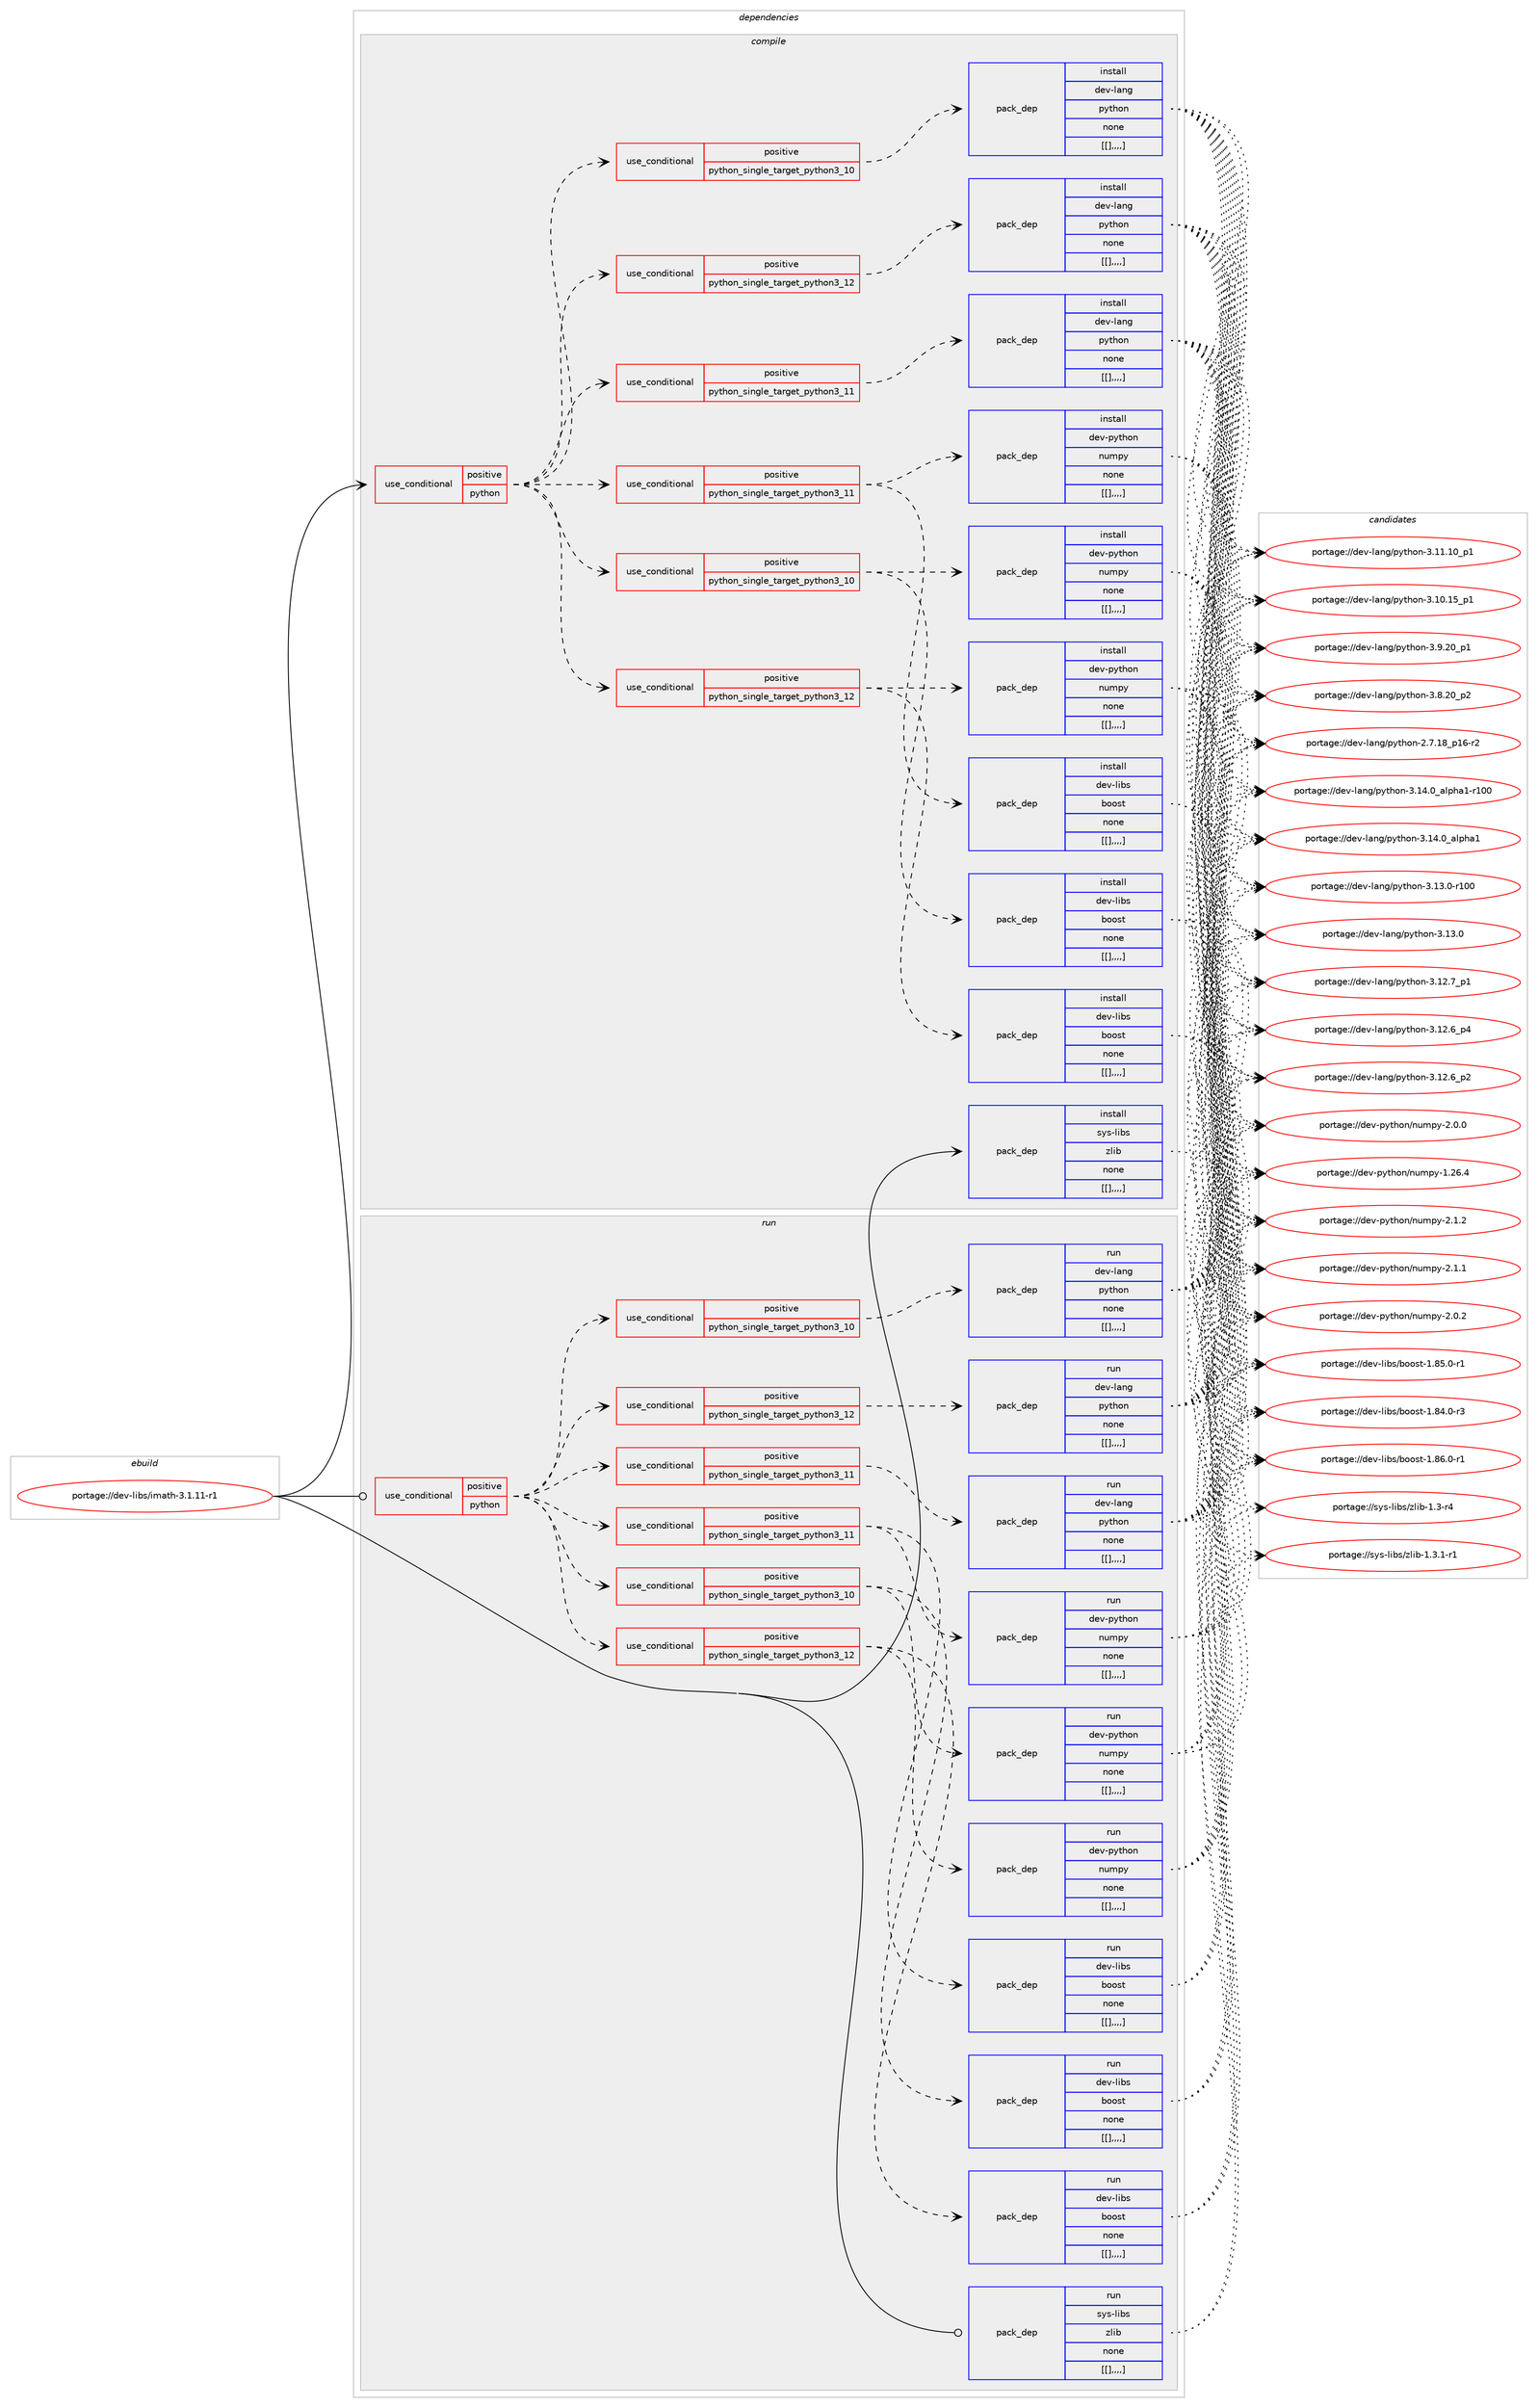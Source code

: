 digraph prolog {

# *************
# Graph options
# *************

newrank=true;
concentrate=true;
compound=true;
graph [rankdir=LR,fontname=Helvetica,fontsize=10,ranksep=1.5];#, ranksep=2.5, nodesep=0.2];
edge  [arrowhead=vee];
node  [fontname=Helvetica,fontsize=10];

# **********
# The ebuild
# **********

subgraph cluster_leftcol {
color=gray;
label=<<i>ebuild</i>>;
id [label="portage://dev-libs/imath-3.1.11-r1", color=red, width=4, href="../dev-libs/imath-3.1.11-r1.svg"];
}

# ****************
# The dependencies
# ****************

subgraph cluster_midcol {
color=gray;
label=<<i>dependencies</i>>;
subgraph cluster_compile {
fillcolor="#eeeeee";
style=filled;
label=<<i>compile</i>>;
subgraph cond27684 {
dependency111304 [label=<<TABLE BORDER="0" CELLBORDER="1" CELLSPACING="0" CELLPADDING="4"><TR><TD ROWSPAN="3" CELLPADDING="10">use_conditional</TD></TR><TR><TD>positive</TD></TR><TR><TD>python</TD></TR></TABLE>>, shape=none, color=red];
subgraph cond27691 {
dependency111305 [label=<<TABLE BORDER="0" CELLBORDER="1" CELLSPACING="0" CELLPADDING="4"><TR><TD ROWSPAN="3" CELLPADDING="10">use_conditional</TD></TR><TR><TD>positive</TD></TR><TR><TD>python_single_target_python3_10</TD></TR></TABLE>>, shape=none, color=red];
subgraph pack82396 {
dependency111330 [label=<<TABLE BORDER="0" CELLBORDER="1" CELLSPACING="0" CELLPADDING="4" WIDTH="220"><TR><TD ROWSPAN="6" CELLPADDING="30">pack_dep</TD></TR><TR><TD WIDTH="110">install</TD></TR><TR><TD>dev-lang</TD></TR><TR><TD>python</TD></TR><TR><TD>none</TD></TR><TR><TD>[[],,,,]</TD></TR></TABLE>>, shape=none, color=blue];
}
dependency111305:e -> dependency111330:w [weight=20,style="dashed",arrowhead="vee"];
}
dependency111304:e -> dependency111305:w [weight=20,style="dashed",arrowhead="vee"];
subgraph cond27721 {
dependency111408 [label=<<TABLE BORDER="0" CELLBORDER="1" CELLSPACING="0" CELLPADDING="4"><TR><TD ROWSPAN="3" CELLPADDING="10">use_conditional</TD></TR><TR><TD>positive</TD></TR><TR><TD>python_single_target_python3_11</TD></TR></TABLE>>, shape=none, color=red];
subgraph pack82457 {
dependency111411 [label=<<TABLE BORDER="0" CELLBORDER="1" CELLSPACING="0" CELLPADDING="4" WIDTH="220"><TR><TD ROWSPAN="6" CELLPADDING="30">pack_dep</TD></TR><TR><TD WIDTH="110">install</TD></TR><TR><TD>dev-lang</TD></TR><TR><TD>python</TD></TR><TR><TD>none</TD></TR><TR><TD>[[],,,,]</TD></TR></TABLE>>, shape=none, color=blue];
}
dependency111408:e -> dependency111411:w [weight=20,style="dashed",arrowhead="vee"];
}
dependency111304:e -> dependency111408:w [weight=20,style="dashed",arrowhead="vee"];
subgraph cond27733 {
dependency111455 [label=<<TABLE BORDER="0" CELLBORDER="1" CELLSPACING="0" CELLPADDING="4"><TR><TD ROWSPAN="3" CELLPADDING="10">use_conditional</TD></TR><TR><TD>positive</TD></TR><TR><TD>python_single_target_python3_12</TD></TR></TABLE>>, shape=none, color=red];
subgraph pack82489 {
dependency111458 [label=<<TABLE BORDER="0" CELLBORDER="1" CELLSPACING="0" CELLPADDING="4" WIDTH="220"><TR><TD ROWSPAN="6" CELLPADDING="30">pack_dep</TD></TR><TR><TD WIDTH="110">install</TD></TR><TR><TD>dev-lang</TD></TR><TR><TD>python</TD></TR><TR><TD>none</TD></TR><TR><TD>[[],,,,]</TD></TR></TABLE>>, shape=none, color=blue];
}
dependency111455:e -> dependency111458:w [weight=20,style="dashed",arrowhead="vee"];
}
dependency111304:e -> dependency111455:w [weight=20,style="dashed",arrowhead="vee"];
subgraph cond27756 {
dependency111484 [label=<<TABLE BORDER="0" CELLBORDER="1" CELLSPACING="0" CELLPADDING="4"><TR><TD ROWSPAN="3" CELLPADDING="10">use_conditional</TD></TR><TR><TD>positive</TD></TR><TR><TD>python_single_target_python3_10</TD></TR></TABLE>>, shape=none, color=red];
subgraph pack82518 {
dependency111506 [label=<<TABLE BORDER="0" CELLBORDER="1" CELLSPACING="0" CELLPADDING="4" WIDTH="220"><TR><TD ROWSPAN="6" CELLPADDING="30">pack_dep</TD></TR><TR><TD WIDTH="110">install</TD></TR><TR><TD>dev-libs</TD></TR><TR><TD>boost</TD></TR><TR><TD>none</TD></TR><TR><TD>[[],,,,]</TD></TR></TABLE>>, shape=none, color=blue];
}
dependency111484:e -> dependency111506:w [weight=20,style="dashed",arrowhead="vee"];
subgraph pack82532 {
dependency111556 [label=<<TABLE BORDER="0" CELLBORDER="1" CELLSPACING="0" CELLPADDING="4" WIDTH="220"><TR><TD ROWSPAN="6" CELLPADDING="30">pack_dep</TD></TR><TR><TD WIDTH="110">install</TD></TR><TR><TD>dev-python</TD></TR><TR><TD>numpy</TD></TR><TR><TD>none</TD></TR><TR><TD>[[],,,,]</TD></TR></TABLE>>, shape=none, color=blue];
}
dependency111484:e -> dependency111556:w [weight=20,style="dashed",arrowhead="vee"];
}
dependency111304:e -> dependency111484:w [weight=20,style="dashed",arrowhead="vee"];
subgraph cond27789 {
dependency111601 [label=<<TABLE BORDER="0" CELLBORDER="1" CELLSPACING="0" CELLPADDING="4"><TR><TD ROWSPAN="3" CELLPADDING="10">use_conditional</TD></TR><TR><TD>positive</TD></TR><TR><TD>python_single_target_python3_11</TD></TR></TABLE>>, shape=none, color=red];
subgraph pack82577 {
dependency111603 [label=<<TABLE BORDER="0" CELLBORDER="1" CELLSPACING="0" CELLPADDING="4" WIDTH="220"><TR><TD ROWSPAN="6" CELLPADDING="30">pack_dep</TD></TR><TR><TD WIDTH="110">install</TD></TR><TR><TD>dev-libs</TD></TR><TR><TD>boost</TD></TR><TR><TD>none</TD></TR><TR><TD>[[],,,,]</TD></TR></TABLE>>, shape=none, color=blue];
}
dependency111601:e -> dependency111603:w [weight=20,style="dashed",arrowhead="vee"];
subgraph pack82594 {
dependency111629 [label=<<TABLE BORDER="0" CELLBORDER="1" CELLSPACING="0" CELLPADDING="4" WIDTH="220"><TR><TD ROWSPAN="6" CELLPADDING="30">pack_dep</TD></TR><TR><TD WIDTH="110">install</TD></TR><TR><TD>dev-python</TD></TR><TR><TD>numpy</TD></TR><TR><TD>none</TD></TR><TR><TD>[[],,,,]</TD></TR></TABLE>>, shape=none, color=blue];
}
dependency111601:e -> dependency111629:w [weight=20,style="dashed",arrowhead="vee"];
}
dependency111304:e -> dependency111601:w [weight=20,style="dashed",arrowhead="vee"];
subgraph cond27829 {
dependency111718 [label=<<TABLE BORDER="0" CELLBORDER="1" CELLSPACING="0" CELLPADDING="4"><TR><TD ROWSPAN="3" CELLPADDING="10">use_conditional</TD></TR><TR><TD>positive</TD></TR><TR><TD>python_single_target_python3_12</TD></TR></TABLE>>, shape=none, color=red];
subgraph pack82694 {
dependency111806 [label=<<TABLE BORDER="0" CELLBORDER="1" CELLSPACING="0" CELLPADDING="4" WIDTH="220"><TR><TD ROWSPAN="6" CELLPADDING="30">pack_dep</TD></TR><TR><TD WIDTH="110">install</TD></TR><TR><TD>dev-libs</TD></TR><TR><TD>boost</TD></TR><TR><TD>none</TD></TR><TR><TD>[[],,,,]</TD></TR></TABLE>>, shape=none, color=blue];
}
dependency111718:e -> dependency111806:w [weight=20,style="dashed",arrowhead="vee"];
subgraph pack82719 {
dependency111868 [label=<<TABLE BORDER="0" CELLBORDER="1" CELLSPACING="0" CELLPADDING="4" WIDTH="220"><TR><TD ROWSPAN="6" CELLPADDING="30">pack_dep</TD></TR><TR><TD WIDTH="110">install</TD></TR><TR><TD>dev-python</TD></TR><TR><TD>numpy</TD></TR><TR><TD>none</TD></TR><TR><TD>[[],,,,]</TD></TR></TABLE>>, shape=none, color=blue];
}
dependency111718:e -> dependency111868:w [weight=20,style="dashed",arrowhead="vee"];
}
dependency111304:e -> dependency111718:w [weight=20,style="dashed",arrowhead="vee"];
}
id:e -> dependency111304:w [weight=20,style="solid",arrowhead="vee"];
subgraph pack82750 {
dependency111951 [label=<<TABLE BORDER="0" CELLBORDER="1" CELLSPACING="0" CELLPADDING="4" WIDTH="220"><TR><TD ROWSPAN="6" CELLPADDING="30">pack_dep</TD></TR><TR><TD WIDTH="110">install</TD></TR><TR><TD>sys-libs</TD></TR><TR><TD>zlib</TD></TR><TR><TD>none</TD></TR><TR><TD>[[],,,,]</TD></TR></TABLE>>, shape=none, color=blue];
}
id:e -> dependency111951:w [weight=20,style="solid",arrowhead="vee"];
}
subgraph cluster_compileandrun {
fillcolor="#eeeeee";
style=filled;
label=<<i>compile and run</i>>;
}
subgraph cluster_run {
fillcolor="#eeeeee";
style=filled;
label=<<i>run</i>>;
subgraph cond27926 {
dependency111957 [label=<<TABLE BORDER="0" CELLBORDER="1" CELLSPACING="0" CELLPADDING="4"><TR><TD ROWSPAN="3" CELLPADDING="10">use_conditional</TD></TR><TR><TD>positive</TD></TR><TR><TD>python</TD></TR></TABLE>>, shape=none, color=red];
subgraph cond27929 {
dependency111959 [label=<<TABLE BORDER="0" CELLBORDER="1" CELLSPACING="0" CELLPADDING="4"><TR><TD ROWSPAN="3" CELLPADDING="10">use_conditional</TD></TR><TR><TD>positive</TD></TR><TR><TD>python_single_target_python3_10</TD></TR></TABLE>>, shape=none, color=red];
subgraph pack82813 {
dependency111965 [label=<<TABLE BORDER="0" CELLBORDER="1" CELLSPACING="0" CELLPADDING="4" WIDTH="220"><TR><TD ROWSPAN="6" CELLPADDING="30">pack_dep</TD></TR><TR><TD WIDTH="110">run</TD></TR><TR><TD>dev-lang</TD></TR><TR><TD>python</TD></TR><TR><TD>none</TD></TR><TR><TD>[[],,,,]</TD></TR></TABLE>>, shape=none, color=blue];
}
dependency111959:e -> dependency111965:w [weight=20,style="dashed",arrowhead="vee"];
}
dependency111957:e -> dependency111959:w [weight=20,style="dashed",arrowhead="vee"];
subgraph cond27934 {
dependency111994 [label=<<TABLE BORDER="0" CELLBORDER="1" CELLSPACING="0" CELLPADDING="4"><TR><TD ROWSPAN="3" CELLPADDING="10">use_conditional</TD></TR><TR><TD>positive</TD></TR><TR><TD>python_single_target_python3_11</TD></TR></TABLE>>, shape=none, color=red];
subgraph pack82823 {
dependency112014 [label=<<TABLE BORDER="0" CELLBORDER="1" CELLSPACING="0" CELLPADDING="4" WIDTH="220"><TR><TD ROWSPAN="6" CELLPADDING="30">pack_dep</TD></TR><TR><TD WIDTH="110">run</TD></TR><TR><TD>dev-lang</TD></TR><TR><TD>python</TD></TR><TR><TD>none</TD></TR><TR><TD>[[],,,,]</TD></TR></TABLE>>, shape=none, color=blue];
}
dependency111994:e -> dependency112014:w [weight=20,style="dashed",arrowhead="vee"];
}
dependency111957:e -> dependency111994:w [weight=20,style="dashed",arrowhead="vee"];
subgraph cond27952 {
dependency112018 [label=<<TABLE BORDER="0" CELLBORDER="1" CELLSPACING="0" CELLPADDING="4"><TR><TD ROWSPAN="3" CELLPADDING="10">use_conditional</TD></TR><TR><TD>positive</TD></TR><TR><TD>python_single_target_python3_12</TD></TR></TABLE>>, shape=none, color=red];
subgraph pack82840 {
dependency112038 [label=<<TABLE BORDER="0" CELLBORDER="1" CELLSPACING="0" CELLPADDING="4" WIDTH="220"><TR><TD ROWSPAN="6" CELLPADDING="30">pack_dep</TD></TR><TR><TD WIDTH="110">run</TD></TR><TR><TD>dev-lang</TD></TR><TR><TD>python</TD></TR><TR><TD>none</TD></TR><TR><TD>[[],,,,]</TD></TR></TABLE>>, shape=none, color=blue];
}
dependency112018:e -> dependency112038:w [weight=20,style="dashed",arrowhead="vee"];
}
dependency111957:e -> dependency112018:w [weight=20,style="dashed",arrowhead="vee"];
subgraph cond27959 {
dependency112078 [label=<<TABLE BORDER="0" CELLBORDER="1" CELLSPACING="0" CELLPADDING="4"><TR><TD ROWSPAN="3" CELLPADDING="10">use_conditional</TD></TR><TR><TD>positive</TD></TR><TR><TD>python_single_target_python3_10</TD></TR></TABLE>>, shape=none, color=red];
subgraph pack82889 {
dependency112095 [label=<<TABLE BORDER="0" CELLBORDER="1" CELLSPACING="0" CELLPADDING="4" WIDTH="220"><TR><TD ROWSPAN="6" CELLPADDING="30">pack_dep</TD></TR><TR><TD WIDTH="110">run</TD></TR><TR><TD>dev-libs</TD></TR><TR><TD>boost</TD></TR><TR><TD>none</TD></TR><TR><TD>[[],,,,]</TD></TR></TABLE>>, shape=none, color=blue];
}
dependency112078:e -> dependency112095:w [weight=20,style="dashed",arrowhead="vee"];
subgraph pack82901 {
dependency112116 [label=<<TABLE BORDER="0" CELLBORDER="1" CELLSPACING="0" CELLPADDING="4" WIDTH="220"><TR><TD ROWSPAN="6" CELLPADDING="30">pack_dep</TD></TR><TR><TD WIDTH="110">run</TD></TR><TR><TD>dev-python</TD></TR><TR><TD>numpy</TD></TR><TR><TD>none</TD></TR><TR><TD>[[],,,,]</TD></TR></TABLE>>, shape=none, color=blue];
}
dependency112078:e -> dependency112116:w [weight=20,style="dashed",arrowhead="vee"];
}
dependency111957:e -> dependency112078:w [weight=20,style="dashed",arrowhead="vee"];
subgraph cond27983 {
dependency112141 [label=<<TABLE BORDER="0" CELLBORDER="1" CELLSPACING="0" CELLPADDING="4"><TR><TD ROWSPAN="3" CELLPADDING="10">use_conditional</TD></TR><TR><TD>positive</TD></TR><TR><TD>python_single_target_python3_11</TD></TR></TABLE>>, shape=none, color=red];
subgraph pack82967 {
dependency112223 [label=<<TABLE BORDER="0" CELLBORDER="1" CELLSPACING="0" CELLPADDING="4" WIDTH="220"><TR><TD ROWSPAN="6" CELLPADDING="30">pack_dep</TD></TR><TR><TD WIDTH="110">run</TD></TR><TR><TD>dev-libs</TD></TR><TR><TD>boost</TD></TR><TR><TD>none</TD></TR><TR><TD>[[],,,,]</TD></TR></TABLE>>, shape=none, color=blue];
}
dependency112141:e -> dependency112223:w [weight=20,style="dashed",arrowhead="vee"];
subgraph pack83007 {
dependency112289 [label=<<TABLE BORDER="0" CELLBORDER="1" CELLSPACING="0" CELLPADDING="4" WIDTH="220"><TR><TD ROWSPAN="6" CELLPADDING="30">pack_dep</TD></TR><TR><TD WIDTH="110">run</TD></TR><TR><TD>dev-python</TD></TR><TR><TD>numpy</TD></TR><TR><TD>none</TD></TR><TR><TD>[[],,,,]</TD></TR></TABLE>>, shape=none, color=blue];
}
dependency112141:e -> dependency112289:w [weight=20,style="dashed",arrowhead="vee"];
}
dependency111957:e -> dependency112141:w [weight=20,style="dashed",arrowhead="vee"];
subgraph cond28056 {
dependency112323 [label=<<TABLE BORDER="0" CELLBORDER="1" CELLSPACING="0" CELLPADDING="4"><TR><TD ROWSPAN="3" CELLPADDING="10">use_conditional</TD></TR><TR><TD>positive</TD></TR><TR><TD>python_single_target_python3_12</TD></TR></TABLE>>, shape=none, color=red];
subgraph pack83075 {
dependency112447 [label=<<TABLE BORDER="0" CELLBORDER="1" CELLSPACING="0" CELLPADDING="4" WIDTH="220"><TR><TD ROWSPAN="6" CELLPADDING="30">pack_dep</TD></TR><TR><TD WIDTH="110">run</TD></TR><TR><TD>dev-libs</TD></TR><TR><TD>boost</TD></TR><TR><TD>none</TD></TR><TR><TD>[[],,,,]</TD></TR></TABLE>>, shape=none, color=blue];
}
dependency112323:e -> dependency112447:w [weight=20,style="dashed",arrowhead="vee"];
subgraph pack83121 {
dependency112456 [label=<<TABLE BORDER="0" CELLBORDER="1" CELLSPACING="0" CELLPADDING="4" WIDTH="220"><TR><TD ROWSPAN="6" CELLPADDING="30">pack_dep</TD></TR><TR><TD WIDTH="110">run</TD></TR><TR><TD>dev-python</TD></TR><TR><TD>numpy</TD></TR><TR><TD>none</TD></TR><TR><TD>[[],,,,]</TD></TR></TABLE>>, shape=none, color=blue];
}
dependency112323:e -> dependency112456:w [weight=20,style="dashed",arrowhead="vee"];
}
dependency111957:e -> dependency112323:w [weight=20,style="dashed",arrowhead="vee"];
}
id:e -> dependency111957:w [weight=20,style="solid",arrowhead="odot"];
subgraph pack83127 {
dependency112463 [label=<<TABLE BORDER="0" CELLBORDER="1" CELLSPACING="0" CELLPADDING="4" WIDTH="220"><TR><TD ROWSPAN="6" CELLPADDING="30">pack_dep</TD></TR><TR><TD WIDTH="110">run</TD></TR><TR><TD>sys-libs</TD></TR><TR><TD>zlib</TD></TR><TR><TD>none</TD></TR><TR><TD>[[],,,,]</TD></TR></TABLE>>, shape=none, color=blue];
}
id:e -> dependency112463:w [weight=20,style="solid",arrowhead="odot"];
}
}

# **************
# The candidates
# **************

subgraph cluster_choices {
rank=same;
color=gray;
label=<<i>candidates</i>>;

subgraph choice81501 {
color=black;
nodesep=1;
choice100101118451089711010347112121116104111110455146495246489597108112104974945114494848 [label="portage://dev-lang/python-3.14.0_alpha1-r100", color=red, width=4,href="../dev-lang/python-3.14.0_alpha1-r100.svg"];
choice1001011184510897110103471121211161041111104551464952464895971081121049749 [label="portage://dev-lang/python-3.14.0_alpha1", color=red, width=4,href="../dev-lang/python-3.14.0_alpha1.svg"];
choice1001011184510897110103471121211161041111104551464951464845114494848 [label="portage://dev-lang/python-3.13.0-r100", color=red, width=4,href="../dev-lang/python-3.13.0-r100.svg"];
choice10010111845108971101034711212111610411111045514649514648 [label="portage://dev-lang/python-3.13.0", color=red, width=4,href="../dev-lang/python-3.13.0.svg"];
choice100101118451089711010347112121116104111110455146495046559511249 [label="portage://dev-lang/python-3.12.7_p1", color=red, width=4,href="../dev-lang/python-3.12.7_p1.svg"];
choice100101118451089711010347112121116104111110455146495046549511252 [label="portage://dev-lang/python-3.12.6_p4", color=red, width=4,href="../dev-lang/python-3.12.6_p4.svg"];
choice100101118451089711010347112121116104111110455146495046549511250 [label="portage://dev-lang/python-3.12.6_p2", color=red, width=4,href="../dev-lang/python-3.12.6_p2.svg"];
choice10010111845108971101034711212111610411111045514649494649489511249 [label="portage://dev-lang/python-3.11.10_p1", color=red, width=4,href="../dev-lang/python-3.11.10_p1.svg"];
choice10010111845108971101034711212111610411111045514649484649539511249 [label="portage://dev-lang/python-3.10.15_p1", color=red, width=4,href="../dev-lang/python-3.10.15_p1.svg"];
choice100101118451089711010347112121116104111110455146574650489511249 [label="portage://dev-lang/python-3.9.20_p1", color=red, width=4,href="../dev-lang/python-3.9.20_p1.svg"];
choice100101118451089711010347112121116104111110455146564650489511250 [label="portage://dev-lang/python-3.8.20_p2", color=red, width=4,href="../dev-lang/python-3.8.20_p2.svg"];
choice100101118451089711010347112121116104111110455046554649569511249544511450 [label="portage://dev-lang/python-2.7.18_p16-r2", color=red, width=4,href="../dev-lang/python-2.7.18_p16-r2.svg"];
dependency111330:e -> choice100101118451089711010347112121116104111110455146495246489597108112104974945114494848:w [style=dotted,weight="100"];
dependency111330:e -> choice1001011184510897110103471121211161041111104551464952464895971081121049749:w [style=dotted,weight="100"];
dependency111330:e -> choice1001011184510897110103471121211161041111104551464951464845114494848:w [style=dotted,weight="100"];
dependency111330:e -> choice10010111845108971101034711212111610411111045514649514648:w [style=dotted,weight="100"];
dependency111330:e -> choice100101118451089711010347112121116104111110455146495046559511249:w [style=dotted,weight="100"];
dependency111330:e -> choice100101118451089711010347112121116104111110455146495046549511252:w [style=dotted,weight="100"];
dependency111330:e -> choice100101118451089711010347112121116104111110455146495046549511250:w [style=dotted,weight="100"];
dependency111330:e -> choice10010111845108971101034711212111610411111045514649494649489511249:w [style=dotted,weight="100"];
dependency111330:e -> choice10010111845108971101034711212111610411111045514649484649539511249:w [style=dotted,weight="100"];
dependency111330:e -> choice100101118451089711010347112121116104111110455146574650489511249:w [style=dotted,weight="100"];
dependency111330:e -> choice100101118451089711010347112121116104111110455146564650489511250:w [style=dotted,weight="100"];
dependency111330:e -> choice100101118451089711010347112121116104111110455046554649569511249544511450:w [style=dotted,weight="100"];
}
subgraph choice81515 {
color=black;
nodesep=1;
choice100101118451089711010347112121116104111110455146495246489597108112104974945114494848 [label="portage://dev-lang/python-3.14.0_alpha1-r100", color=red, width=4,href="../dev-lang/python-3.14.0_alpha1-r100.svg"];
choice1001011184510897110103471121211161041111104551464952464895971081121049749 [label="portage://dev-lang/python-3.14.0_alpha1", color=red, width=4,href="../dev-lang/python-3.14.0_alpha1.svg"];
choice1001011184510897110103471121211161041111104551464951464845114494848 [label="portage://dev-lang/python-3.13.0-r100", color=red, width=4,href="../dev-lang/python-3.13.0-r100.svg"];
choice10010111845108971101034711212111610411111045514649514648 [label="portage://dev-lang/python-3.13.0", color=red, width=4,href="../dev-lang/python-3.13.0.svg"];
choice100101118451089711010347112121116104111110455146495046559511249 [label="portage://dev-lang/python-3.12.7_p1", color=red, width=4,href="../dev-lang/python-3.12.7_p1.svg"];
choice100101118451089711010347112121116104111110455146495046549511252 [label="portage://dev-lang/python-3.12.6_p4", color=red, width=4,href="../dev-lang/python-3.12.6_p4.svg"];
choice100101118451089711010347112121116104111110455146495046549511250 [label="portage://dev-lang/python-3.12.6_p2", color=red, width=4,href="../dev-lang/python-3.12.6_p2.svg"];
choice10010111845108971101034711212111610411111045514649494649489511249 [label="portage://dev-lang/python-3.11.10_p1", color=red, width=4,href="../dev-lang/python-3.11.10_p1.svg"];
choice10010111845108971101034711212111610411111045514649484649539511249 [label="portage://dev-lang/python-3.10.15_p1", color=red, width=4,href="../dev-lang/python-3.10.15_p1.svg"];
choice100101118451089711010347112121116104111110455146574650489511249 [label="portage://dev-lang/python-3.9.20_p1", color=red, width=4,href="../dev-lang/python-3.9.20_p1.svg"];
choice100101118451089711010347112121116104111110455146564650489511250 [label="portage://dev-lang/python-3.8.20_p2", color=red, width=4,href="../dev-lang/python-3.8.20_p2.svg"];
choice100101118451089711010347112121116104111110455046554649569511249544511450 [label="portage://dev-lang/python-2.7.18_p16-r2", color=red, width=4,href="../dev-lang/python-2.7.18_p16-r2.svg"];
dependency111411:e -> choice100101118451089711010347112121116104111110455146495246489597108112104974945114494848:w [style=dotted,weight="100"];
dependency111411:e -> choice1001011184510897110103471121211161041111104551464952464895971081121049749:w [style=dotted,weight="100"];
dependency111411:e -> choice1001011184510897110103471121211161041111104551464951464845114494848:w [style=dotted,weight="100"];
dependency111411:e -> choice10010111845108971101034711212111610411111045514649514648:w [style=dotted,weight="100"];
dependency111411:e -> choice100101118451089711010347112121116104111110455146495046559511249:w [style=dotted,weight="100"];
dependency111411:e -> choice100101118451089711010347112121116104111110455146495046549511252:w [style=dotted,weight="100"];
dependency111411:e -> choice100101118451089711010347112121116104111110455146495046549511250:w [style=dotted,weight="100"];
dependency111411:e -> choice10010111845108971101034711212111610411111045514649494649489511249:w [style=dotted,weight="100"];
dependency111411:e -> choice10010111845108971101034711212111610411111045514649484649539511249:w [style=dotted,weight="100"];
dependency111411:e -> choice100101118451089711010347112121116104111110455146574650489511249:w [style=dotted,weight="100"];
dependency111411:e -> choice100101118451089711010347112121116104111110455146564650489511250:w [style=dotted,weight="100"];
dependency111411:e -> choice100101118451089711010347112121116104111110455046554649569511249544511450:w [style=dotted,weight="100"];
}
subgraph choice81525 {
color=black;
nodesep=1;
choice100101118451089711010347112121116104111110455146495246489597108112104974945114494848 [label="portage://dev-lang/python-3.14.0_alpha1-r100", color=red, width=4,href="../dev-lang/python-3.14.0_alpha1-r100.svg"];
choice1001011184510897110103471121211161041111104551464952464895971081121049749 [label="portage://dev-lang/python-3.14.0_alpha1", color=red, width=4,href="../dev-lang/python-3.14.0_alpha1.svg"];
choice1001011184510897110103471121211161041111104551464951464845114494848 [label="portage://dev-lang/python-3.13.0-r100", color=red, width=4,href="../dev-lang/python-3.13.0-r100.svg"];
choice10010111845108971101034711212111610411111045514649514648 [label="portage://dev-lang/python-3.13.0", color=red, width=4,href="../dev-lang/python-3.13.0.svg"];
choice100101118451089711010347112121116104111110455146495046559511249 [label="portage://dev-lang/python-3.12.7_p1", color=red, width=4,href="../dev-lang/python-3.12.7_p1.svg"];
choice100101118451089711010347112121116104111110455146495046549511252 [label="portage://dev-lang/python-3.12.6_p4", color=red, width=4,href="../dev-lang/python-3.12.6_p4.svg"];
choice100101118451089711010347112121116104111110455146495046549511250 [label="portage://dev-lang/python-3.12.6_p2", color=red, width=4,href="../dev-lang/python-3.12.6_p2.svg"];
choice10010111845108971101034711212111610411111045514649494649489511249 [label="portage://dev-lang/python-3.11.10_p1", color=red, width=4,href="../dev-lang/python-3.11.10_p1.svg"];
choice10010111845108971101034711212111610411111045514649484649539511249 [label="portage://dev-lang/python-3.10.15_p1", color=red, width=4,href="../dev-lang/python-3.10.15_p1.svg"];
choice100101118451089711010347112121116104111110455146574650489511249 [label="portage://dev-lang/python-3.9.20_p1", color=red, width=4,href="../dev-lang/python-3.9.20_p1.svg"];
choice100101118451089711010347112121116104111110455146564650489511250 [label="portage://dev-lang/python-3.8.20_p2", color=red, width=4,href="../dev-lang/python-3.8.20_p2.svg"];
choice100101118451089711010347112121116104111110455046554649569511249544511450 [label="portage://dev-lang/python-2.7.18_p16-r2", color=red, width=4,href="../dev-lang/python-2.7.18_p16-r2.svg"];
dependency111458:e -> choice100101118451089711010347112121116104111110455146495246489597108112104974945114494848:w [style=dotted,weight="100"];
dependency111458:e -> choice1001011184510897110103471121211161041111104551464952464895971081121049749:w [style=dotted,weight="100"];
dependency111458:e -> choice1001011184510897110103471121211161041111104551464951464845114494848:w [style=dotted,weight="100"];
dependency111458:e -> choice10010111845108971101034711212111610411111045514649514648:w [style=dotted,weight="100"];
dependency111458:e -> choice100101118451089711010347112121116104111110455146495046559511249:w [style=dotted,weight="100"];
dependency111458:e -> choice100101118451089711010347112121116104111110455146495046549511252:w [style=dotted,weight="100"];
dependency111458:e -> choice100101118451089711010347112121116104111110455146495046549511250:w [style=dotted,weight="100"];
dependency111458:e -> choice10010111845108971101034711212111610411111045514649494649489511249:w [style=dotted,weight="100"];
dependency111458:e -> choice10010111845108971101034711212111610411111045514649484649539511249:w [style=dotted,weight="100"];
dependency111458:e -> choice100101118451089711010347112121116104111110455146574650489511249:w [style=dotted,weight="100"];
dependency111458:e -> choice100101118451089711010347112121116104111110455146564650489511250:w [style=dotted,weight="100"];
dependency111458:e -> choice100101118451089711010347112121116104111110455046554649569511249544511450:w [style=dotted,weight="100"];
}
subgraph choice81536 {
color=black;
nodesep=1;
choice10010111845108105981154798111111115116454946565446484511449 [label="portage://dev-libs/boost-1.86.0-r1", color=red, width=4,href="../dev-libs/boost-1.86.0-r1.svg"];
choice10010111845108105981154798111111115116454946565346484511449 [label="portage://dev-libs/boost-1.85.0-r1", color=red, width=4,href="../dev-libs/boost-1.85.0-r1.svg"];
choice10010111845108105981154798111111115116454946565246484511451 [label="portage://dev-libs/boost-1.84.0-r3", color=red, width=4,href="../dev-libs/boost-1.84.0-r3.svg"];
dependency111506:e -> choice10010111845108105981154798111111115116454946565446484511449:w [style=dotted,weight="100"];
dependency111506:e -> choice10010111845108105981154798111111115116454946565346484511449:w [style=dotted,weight="100"];
dependency111506:e -> choice10010111845108105981154798111111115116454946565246484511451:w [style=dotted,weight="100"];
}
subgraph choice81540 {
color=black;
nodesep=1;
choice1001011184511212111610411111047110117109112121455046494650 [label="portage://dev-python/numpy-2.1.2", color=red, width=4,href="../dev-python/numpy-2.1.2.svg"];
choice1001011184511212111610411111047110117109112121455046494649 [label="portage://dev-python/numpy-2.1.1", color=red, width=4,href="../dev-python/numpy-2.1.1.svg"];
choice1001011184511212111610411111047110117109112121455046484650 [label="portage://dev-python/numpy-2.0.2", color=red, width=4,href="../dev-python/numpy-2.0.2.svg"];
choice1001011184511212111610411111047110117109112121455046484648 [label="portage://dev-python/numpy-2.0.0", color=red, width=4,href="../dev-python/numpy-2.0.0.svg"];
choice100101118451121211161041111104711011710911212145494650544652 [label="portage://dev-python/numpy-1.26.4", color=red, width=4,href="../dev-python/numpy-1.26.4.svg"];
dependency111556:e -> choice1001011184511212111610411111047110117109112121455046494650:w [style=dotted,weight="100"];
dependency111556:e -> choice1001011184511212111610411111047110117109112121455046494649:w [style=dotted,weight="100"];
dependency111556:e -> choice1001011184511212111610411111047110117109112121455046484650:w [style=dotted,weight="100"];
dependency111556:e -> choice1001011184511212111610411111047110117109112121455046484648:w [style=dotted,weight="100"];
dependency111556:e -> choice100101118451121211161041111104711011710911212145494650544652:w [style=dotted,weight="100"];
}
subgraph choice81544 {
color=black;
nodesep=1;
choice10010111845108105981154798111111115116454946565446484511449 [label="portage://dev-libs/boost-1.86.0-r1", color=red, width=4,href="../dev-libs/boost-1.86.0-r1.svg"];
choice10010111845108105981154798111111115116454946565346484511449 [label="portage://dev-libs/boost-1.85.0-r1", color=red, width=4,href="../dev-libs/boost-1.85.0-r1.svg"];
choice10010111845108105981154798111111115116454946565246484511451 [label="portage://dev-libs/boost-1.84.0-r3", color=red, width=4,href="../dev-libs/boost-1.84.0-r3.svg"];
dependency111603:e -> choice10010111845108105981154798111111115116454946565446484511449:w [style=dotted,weight="100"];
dependency111603:e -> choice10010111845108105981154798111111115116454946565346484511449:w [style=dotted,weight="100"];
dependency111603:e -> choice10010111845108105981154798111111115116454946565246484511451:w [style=dotted,weight="100"];
}
subgraph choice81549 {
color=black;
nodesep=1;
choice1001011184511212111610411111047110117109112121455046494650 [label="portage://dev-python/numpy-2.1.2", color=red, width=4,href="../dev-python/numpy-2.1.2.svg"];
choice1001011184511212111610411111047110117109112121455046494649 [label="portage://dev-python/numpy-2.1.1", color=red, width=4,href="../dev-python/numpy-2.1.1.svg"];
choice1001011184511212111610411111047110117109112121455046484650 [label="portage://dev-python/numpy-2.0.2", color=red, width=4,href="../dev-python/numpy-2.0.2.svg"];
choice1001011184511212111610411111047110117109112121455046484648 [label="portage://dev-python/numpy-2.0.0", color=red, width=4,href="../dev-python/numpy-2.0.0.svg"];
choice100101118451121211161041111104711011710911212145494650544652 [label="portage://dev-python/numpy-1.26.4", color=red, width=4,href="../dev-python/numpy-1.26.4.svg"];
dependency111629:e -> choice1001011184511212111610411111047110117109112121455046494650:w [style=dotted,weight="100"];
dependency111629:e -> choice1001011184511212111610411111047110117109112121455046494649:w [style=dotted,weight="100"];
dependency111629:e -> choice1001011184511212111610411111047110117109112121455046484650:w [style=dotted,weight="100"];
dependency111629:e -> choice1001011184511212111610411111047110117109112121455046484648:w [style=dotted,weight="100"];
dependency111629:e -> choice100101118451121211161041111104711011710911212145494650544652:w [style=dotted,weight="100"];
}
subgraph choice81553 {
color=black;
nodesep=1;
choice10010111845108105981154798111111115116454946565446484511449 [label="portage://dev-libs/boost-1.86.0-r1", color=red, width=4,href="../dev-libs/boost-1.86.0-r1.svg"];
choice10010111845108105981154798111111115116454946565346484511449 [label="portage://dev-libs/boost-1.85.0-r1", color=red, width=4,href="../dev-libs/boost-1.85.0-r1.svg"];
choice10010111845108105981154798111111115116454946565246484511451 [label="portage://dev-libs/boost-1.84.0-r3", color=red, width=4,href="../dev-libs/boost-1.84.0-r3.svg"];
dependency111806:e -> choice10010111845108105981154798111111115116454946565446484511449:w [style=dotted,weight="100"];
dependency111806:e -> choice10010111845108105981154798111111115116454946565346484511449:w [style=dotted,weight="100"];
dependency111806:e -> choice10010111845108105981154798111111115116454946565246484511451:w [style=dotted,weight="100"];
}
subgraph choice81584 {
color=black;
nodesep=1;
choice1001011184511212111610411111047110117109112121455046494650 [label="portage://dev-python/numpy-2.1.2", color=red, width=4,href="../dev-python/numpy-2.1.2.svg"];
choice1001011184511212111610411111047110117109112121455046494649 [label="portage://dev-python/numpy-2.1.1", color=red, width=4,href="../dev-python/numpy-2.1.1.svg"];
choice1001011184511212111610411111047110117109112121455046484650 [label="portage://dev-python/numpy-2.0.2", color=red, width=4,href="../dev-python/numpy-2.0.2.svg"];
choice1001011184511212111610411111047110117109112121455046484648 [label="portage://dev-python/numpy-2.0.0", color=red, width=4,href="../dev-python/numpy-2.0.0.svg"];
choice100101118451121211161041111104711011710911212145494650544652 [label="portage://dev-python/numpy-1.26.4", color=red, width=4,href="../dev-python/numpy-1.26.4.svg"];
dependency111868:e -> choice1001011184511212111610411111047110117109112121455046494650:w [style=dotted,weight="100"];
dependency111868:e -> choice1001011184511212111610411111047110117109112121455046494649:w [style=dotted,weight="100"];
dependency111868:e -> choice1001011184511212111610411111047110117109112121455046484650:w [style=dotted,weight="100"];
dependency111868:e -> choice1001011184511212111610411111047110117109112121455046484648:w [style=dotted,weight="100"];
dependency111868:e -> choice100101118451121211161041111104711011710911212145494650544652:w [style=dotted,weight="100"];
}
subgraph choice81588 {
color=black;
nodesep=1;
choice115121115451081059811547122108105984549465146494511449 [label="portage://sys-libs/zlib-1.3.1-r1", color=red, width=4,href="../sys-libs/zlib-1.3.1-r1.svg"];
choice11512111545108105981154712210810598454946514511452 [label="portage://sys-libs/zlib-1.3-r4", color=red, width=4,href="../sys-libs/zlib-1.3-r4.svg"];
dependency111951:e -> choice115121115451081059811547122108105984549465146494511449:w [style=dotted,weight="100"];
dependency111951:e -> choice11512111545108105981154712210810598454946514511452:w [style=dotted,weight="100"];
}
subgraph choice81589 {
color=black;
nodesep=1;
choice100101118451089711010347112121116104111110455146495246489597108112104974945114494848 [label="portage://dev-lang/python-3.14.0_alpha1-r100", color=red, width=4,href="../dev-lang/python-3.14.0_alpha1-r100.svg"];
choice1001011184510897110103471121211161041111104551464952464895971081121049749 [label="portage://dev-lang/python-3.14.0_alpha1", color=red, width=4,href="../dev-lang/python-3.14.0_alpha1.svg"];
choice1001011184510897110103471121211161041111104551464951464845114494848 [label="portage://dev-lang/python-3.13.0-r100", color=red, width=4,href="../dev-lang/python-3.13.0-r100.svg"];
choice10010111845108971101034711212111610411111045514649514648 [label="portage://dev-lang/python-3.13.0", color=red, width=4,href="../dev-lang/python-3.13.0.svg"];
choice100101118451089711010347112121116104111110455146495046559511249 [label="portage://dev-lang/python-3.12.7_p1", color=red, width=4,href="../dev-lang/python-3.12.7_p1.svg"];
choice100101118451089711010347112121116104111110455146495046549511252 [label="portage://dev-lang/python-3.12.6_p4", color=red, width=4,href="../dev-lang/python-3.12.6_p4.svg"];
choice100101118451089711010347112121116104111110455146495046549511250 [label="portage://dev-lang/python-3.12.6_p2", color=red, width=4,href="../dev-lang/python-3.12.6_p2.svg"];
choice10010111845108971101034711212111610411111045514649494649489511249 [label="portage://dev-lang/python-3.11.10_p1", color=red, width=4,href="../dev-lang/python-3.11.10_p1.svg"];
choice10010111845108971101034711212111610411111045514649484649539511249 [label="portage://dev-lang/python-3.10.15_p1", color=red, width=4,href="../dev-lang/python-3.10.15_p1.svg"];
choice100101118451089711010347112121116104111110455146574650489511249 [label="portage://dev-lang/python-3.9.20_p1", color=red, width=4,href="../dev-lang/python-3.9.20_p1.svg"];
choice100101118451089711010347112121116104111110455146564650489511250 [label="portage://dev-lang/python-3.8.20_p2", color=red, width=4,href="../dev-lang/python-3.8.20_p2.svg"];
choice100101118451089711010347112121116104111110455046554649569511249544511450 [label="portage://dev-lang/python-2.7.18_p16-r2", color=red, width=4,href="../dev-lang/python-2.7.18_p16-r2.svg"];
dependency111965:e -> choice100101118451089711010347112121116104111110455146495246489597108112104974945114494848:w [style=dotted,weight="100"];
dependency111965:e -> choice1001011184510897110103471121211161041111104551464952464895971081121049749:w [style=dotted,weight="100"];
dependency111965:e -> choice1001011184510897110103471121211161041111104551464951464845114494848:w [style=dotted,weight="100"];
dependency111965:e -> choice10010111845108971101034711212111610411111045514649514648:w [style=dotted,weight="100"];
dependency111965:e -> choice100101118451089711010347112121116104111110455146495046559511249:w [style=dotted,weight="100"];
dependency111965:e -> choice100101118451089711010347112121116104111110455146495046549511252:w [style=dotted,weight="100"];
dependency111965:e -> choice100101118451089711010347112121116104111110455146495046549511250:w [style=dotted,weight="100"];
dependency111965:e -> choice10010111845108971101034711212111610411111045514649494649489511249:w [style=dotted,weight="100"];
dependency111965:e -> choice10010111845108971101034711212111610411111045514649484649539511249:w [style=dotted,weight="100"];
dependency111965:e -> choice100101118451089711010347112121116104111110455146574650489511249:w [style=dotted,weight="100"];
dependency111965:e -> choice100101118451089711010347112121116104111110455146564650489511250:w [style=dotted,weight="100"];
dependency111965:e -> choice100101118451089711010347112121116104111110455046554649569511249544511450:w [style=dotted,weight="100"];
}
subgraph choice81593 {
color=black;
nodesep=1;
choice100101118451089711010347112121116104111110455146495246489597108112104974945114494848 [label="portage://dev-lang/python-3.14.0_alpha1-r100", color=red, width=4,href="../dev-lang/python-3.14.0_alpha1-r100.svg"];
choice1001011184510897110103471121211161041111104551464952464895971081121049749 [label="portage://dev-lang/python-3.14.0_alpha1", color=red, width=4,href="../dev-lang/python-3.14.0_alpha1.svg"];
choice1001011184510897110103471121211161041111104551464951464845114494848 [label="portage://dev-lang/python-3.13.0-r100", color=red, width=4,href="../dev-lang/python-3.13.0-r100.svg"];
choice10010111845108971101034711212111610411111045514649514648 [label="portage://dev-lang/python-3.13.0", color=red, width=4,href="../dev-lang/python-3.13.0.svg"];
choice100101118451089711010347112121116104111110455146495046559511249 [label="portage://dev-lang/python-3.12.7_p1", color=red, width=4,href="../dev-lang/python-3.12.7_p1.svg"];
choice100101118451089711010347112121116104111110455146495046549511252 [label="portage://dev-lang/python-3.12.6_p4", color=red, width=4,href="../dev-lang/python-3.12.6_p4.svg"];
choice100101118451089711010347112121116104111110455146495046549511250 [label="portage://dev-lang/python-3.12.6_p2", color=red, width=4,href="../dev-lang/python-3.12.6_p2.svg"];
choice10010111845108971101034711212111610411111045514649494649489511249 [label="portage://dev-lang/python-3.11.10_p1", color=red, width=4,href="../dev-lang/python-3.11.10_p1.svg"];
choice10010111845108971101034711212111610411111045514649484649539511249 [label="portage://dev-lang/python-3.10.15_p1", color=red, width=4,href="../dev-lang/python-3.10.15_p1.svg"];
choice100101118451089711010347112121116104111110455146574650489511249 [label="portage://dev-lang/python-3.9.20_p1", color=red, width=4,href="../dev-lang/python-3.9.20_p1.svg"];
choice100101118451089711010347112121116104111110455146564650489511250 [label="portage://dev-lang/python-3.8.20_p2", color=red, width=4,href="../dev-lang/python-3.8.20_p2.svg"];
choice100101118451089711010347112121116104111110455046554649569511249544511450 [label="portage://dev-lang/python-2.7.18_p16-r2", color=red, width=4,href="../dev-lang/python-2.7.18_p16-r2.svg"];
dependency112014:e -> choice100101118451089711010347112121116104111110455146495246489597108112104974945114494848:w [style=dotted,weight="100"];
dependency112014:e -> choice1001011184510897110103471121211161041111104551464952464895971081121049749:w [style=dotted,weight="100"];
dependency112014:e -> choice1001011184510897110103471121211161041111104551464951464845114494848:w [style=dotted,weight="100"];
dependency112014:e -> choice10010111845108971101034711212111610411111045514649514648:w [style=dotted,weight="100"];
dependency112014:e -> choice100101118451089711010347112121116104111110455146495046559511249:w [style=dotted,weight="100"];
dependency112014:e -> choice100101118451089711010347112121116104111110455146495046549511252:w [style=dotted,weight="100"];
dependency112014:e -> choice100101118451089711010347112121116104111110455146495046549511250:w [style=dotted,weight="100"];
dependency112014:e -> choice10010111845108971101034711212111610411111045514649494649489511249:w [style=dotted,weight="100"];
dependency112014:e -> choice10010111845108971101034711212111610411111045514649484649539511249:w [style=dotted,weight="100"];
dependency112014:e -> choice100101118451089711010347112121116104111110455146574650489511249:w [style=dotted,weight="100"];
dependency112014:e -> choice100101118451089711010347112121116104111110455146564650489511250:w [style=dotted,weight="100"];
dependency112014:e -> choice100101118451089711010347112121116104111110455046554649569511249544511450:w [style=dotted,weight="100"];
}
subgraph choice81646 {
color=black;
nodesep=1;
choice100101118451089711010347112121116104111110455146495246489597108112104974945114494848 [label="portage://dev-lang/python-3.14.0_alpha1-r100", color=red, width=4,href="../dev-lang/python-3.14.0_alpha1-r100.svg"];
choice1001011184510897110103471121211161041111104551464952464895971081121049749 [label="portage://dev-lang/python-3.14.0_alpha1", color=red, width=4,href="../dev-lang/python-3.14.0_alpha1.svg"];
choice1001011184510897110103471121211161041111104551464951464845114494848 [label="portage://dev-lang/python-3.13.0-r100", color=red, width=4,href="../dev-lang/python-3.13.0-r100.svg"];
choice10010111845108971101034711212111610411111045514649514648 [label="portage://dev-lang/python-3.13.0", color=red, width=4,href="../dev-lang/python-3.13.0.svg"];
choice100101118451089711010347112121116104111110455146495046559511249 [label="portage://dev-lang/python-3.12.7_p1", color=red, width=4,href="../dev-lang/python-3.12.7_p1.svg"];
choice100101118451089711010347112121116104111110455146495046549511252 [label="portage://dev-lang/python-3.12.6_p4", color=red, width=4,href="../dev-lang/python-3.12.6_p4.svg"];
choice100101118451089711010347112121116104111110455146495046549511250 [label="portage://dev-lang/python-3.12.6_p2", color=red, width=4,href="../dev-lang/python-3.12.6_p2.svg"];
choice10010111845108971101034711212111610411111045514649494649489511249 [label="portage://dev-lang/python-3.11.10_p1", color=red, width=4,href="../dev-lang/python-3.11.10_p1.svg"];
choice10010111845108971101034711212111610411111045514649484649539511249 [label="portage://dev-lang/python-3.10.15_p1", color=red, width=4,href="../dev-lang/python-3.10.15_p1.svg"];
choice100101118451089711010347112121116104111110455146574650489511249 [label="portage://dev-lang/python-3.9.20_p1", color=red, width=4,href="../dev-lang/python-3.9.20_p1.svg"];
choice100101118451089711010347112121116104111110455146564650489511250 [label="portage://dev-lang/python-3.8.20_p2", color=red, width=4,href="../dev-lang/python-3.8.20_p2.svg"];
choice100101118451089711010347112121116104111110455046554649569511249544511450 [label="portage://dev-lang/python-2.7.18_p16-r2", color=red, width=4,href="../dev-lang/python-2.7.18_p16-r2.svg"];
dependency112038:e -> choice100101118451089711010347112121116104111110455146495246489597108112104974945114494848:w [style=dotted,weight="100"];
dependency112038:e -> choice1001011184510897110103471121211161041111104551464952464895971081121049749:w [style=dotted,weight="100"];
dependency112038:e -> choice1001011184510897110103471121211161041111104551464951464845114494848:w [style=dotted,weight="100"];
dependency112038:e -> choice10010111845108971101034711212111610411111045514649514648:w [style=dotted,weight="100"];
dependency112038:e -> choice100101118451089711010347112121116104111110455146495046559511249:w [style=dotted,weight="100"];
dependency112038:e -> choice100101118451089711010347112121116104111110455146495046549511252:w [style=dotted,weight="100"];
dependency112038:e -> choice100101118451089711010347112121116104111110455146495046549511250:w [style=dotted,weight="100"];
dependency112038:e -> choice10010111845108971101034711212111610411111045514649494649489511249:w [style=dotted,weight="100"];
dependency112038:e -> choice10010111845108971101034711212111610411111045514649484649539511249:w [style=dotted,weight="100"];
dependency112038:e -> choice100101118451089711010347112121116104111110455146574650489511249:w [style=dotted,weight="100"];
dependency112038:e -> choice100101118451089711010347112121116104111110455146564650489511250:w [style=dotted,weight="100"];
dependency112038:e -> choice100101118451089711010347112121116104111110455046554649569511249544511450:w [style=dotted,weight="100"];
}
subgraph choice81674 {
color=black;
nodesep=1;
choice10010111845108105981154798111111115116454946565446484511449 [label="portage://dev-libs/boost-1.86.0-r1", color=red, width=4,href="../dev-libs/boost-1.86.0-r1.svg"];
choice10010111845108105981154798111111115116454946565346484511449 [label="portage://dev-libs/boost-1.85.0-r1", color=red, width=4,href="../dev-libs/boost-1.85.0-r1.svg"];
choice10010111845108105981154798111111115116454946565246484511451 [label="portage://dev-libs/boost-1.84.0-r3", color=red, width=4,href="../dev-libs/boost-1.84.0-r3.svg"];
dependency112095:e -> choice10010111845108105981154798111111115116454946565446484511449:w [style=dotted,weight="100"];
dependency112095:e -> choice10010111845108105981154798111111115116454946565346484511449:w [style=dotted,weight="100"];
dependency112095:e -> choice10010111845108105981154798111111115116454946565246484511451:w [style=dotted,weight="100"];
}
subgraph choice81677 {
color=black;
nodesep=1;
choice1001011184511212111610411111047110117109112121455046494650 [label="portage://dev-python/numpy-2.1.2", color=red, width=4,href="../dev-python/numpy-2.1.2.svg"];
choice1001011184511212111610411111047110117109112121455046494649 [label="portage://dev-python/numpy-2.1.1", color=red, width=4,href="../dev-python/numpy-2.1.1.svg"];
choice1001011184511212111610411111047110117109112121455046484650 [label="portage://dev-python/numpy-2.0.2", color=red, width=4,href="../dev-python/numpy-2.0.2.svg"];
choice1001011184511212111610411111047110117109112121455046484648 [label="portage://dev-python/numpy-2.0.0", color=red, width=4,href="../dev-python/numpy-2.0.0.svg"];
choice100101118451121211161041111104711011710911212145494650544652 [label="portage://dev-python/numpy-1.26.4", color=red, width=4,href="../dev-python/numpy-1.26.4.svg"];
dependency112116:e -> choice1001011184511212111610411111047110117109112121455046494650:w [style=dotted,weight="100"];
dependency112116:e -> choice1001011184511212111610411111047110117109112121455046494649:w [style=dotted,weight="100"];
dependency112116:e -> choice1001011184511212111610411111047110117109112121455046484650:w [style=dotted,weight="100"];
dependency112116:e -> choice1001011184511212111610411111047110117109112121455046484648:w [style=dotted,weight="100"];
dependency112116:e -> choice100101118451121211161041111104711011710911212145494650544652:w [style=dotted,weight="100"];
}
subgraph choice81686 {
color=black;
nodesep=1;
choice10010111845108105981154798111111115116454946565446484511449 [label="portage://dev-libs/boost-1.86.0-r1", color=red, width=4,href="../dev-libs/boost-1.86.0-r1.svg"];
choice10010111845108105981154798111111115116454946565346484511449 [label="portage://dev-libs/boost-1.85.0-r1", color=red, width=4,href="../dev-libs/boost-1.85.0-r1.svg"];
choice10010111845108105981154798111111115116454946565246484511451 [label="portage://dev-libs/boost-1.84.0-r3", color=red, width=4,href="../dev-libs/boost-1.84.0-r3.svg"];
dependency112223:e -> choice10010111845108105981154798111111115116454946565446484511449:w [style=dotted,weight="100"];
dependency112223:e -> choice10010111845108105981154798111111115116454946565346484511449:w [style=dotted,weight="100"];
dependency112223:e -> choice10010111845108105981154798111111115116454946565246484511451:w [style=dotted,weight="100"];
}
subgraph choice81690 {
color=black;
nodesep=1;
choice1001011184511212111610411111047110117109112121455046494650 [label="portage://dev-python/numpy-2.1.2", color=red, width=4,href="../dev-python/numpy-2.1.2.svg"];
choice1001011184511212111610411111047110117109112121455046494649 [label="portage://dev-python/numpy-2.1.1", color=red, width=4,href="../dev-python/numpy-2.1.1.svg"];
choice1001011184511212111610411111047110117109112121455046484650 [label="portage://dev-python/numpy-2.0.2", color=red, width=4,href="../dev-python/numpy-2.0.2.svg"];
choice1001011184511212111610411111047110117109112121455046484648 [label="portage://dev-python/numpy-2.0.0", color=red, width=4,href="../dev-python/numpy-2.0.0.svg"];
choice100101118451121211161041111104711011710911212145494650544652 [label="portage://dev-python/numpy-1.26.4", color=red, width=4,href="../dev-python/numpy-1.26.4.svg"];
dependency112289:e -> choice1001011184511212111610411111047110117109112121455046494650:w [style=dotted,weight="100"];
dependency112289:e -> choice1001011184511212111610411111047110117109112121455046494649:w [style=dotted,weight="100"];
dependency112289:e -> choice1001011184511212111610411111047110117109112121455046484650:w [style=dotted,weight="100"];
dependency112289:e -> choice1001011184511212111610411111047110117109112121455046484648:w [style=dotted,weight="100"];
dependency112289:e -> choice100101118451121211161041111104711011710911212145494650544652:w [style=dotted,weight="100"];
}
subgraph choice81693 {
color=black;
nodesep=1;
choice10010111845108105981154798111111115116454946565446484511449 [label="portage://dev-libs/boost-1.86.0-r1", color=red, width=4,href="../dev-libs/boost-1.86.0-r1.svg"];
choice10010111845108105981154798111111115116454946565346484511449 [label="portage://dev-libs/boost-1.85.0-r1", color=red, width=4,href="../dev-libs/boost-1.85.0-r1.svg"];
choice10010111845108105981154798111111115116454946565246484511451 [label="portage://dev-libs/boost-1.84.0-r3", color=red, width=4,href="../dev-libs/boost-1.84.0-r3.svg"];
dependency112447:e -> choice10010111845108105981154798111111115116454946565446484511449:w [style=dotted,weight="100"];
dependency112447:e -> choice10010111845108105981154798111111115116454946565346484511449:w [style=dotted,weight="100"];
dependency112447:e -> choice10010111845108105981154798111111115116454946565246484511451:w [style=dotted,weight="100"];
}
subgraph choice81718 {
color=black;
nodesep=1;
choice1001011184511212111610411111047110117109112121455046494650 [label="portage://dev-python/numpy-2.1.2", color=red, width=4,href="../dev-python/numpy-2.1.2.svg"];
choice1001011184511212111610411111047110117109112121455046494649 [label="portage://dev-python/numpy-2.1.1", color=red, width=4,href="../dev-python/numpy-2.1.1.svg"];
choice1001011184511212111610411111047110117109112121455046484650 [label="portage://dev-python/numpy-2.0.2", color=red, width=4,href="../dev-python/numpy-2.0.2.svg"];
choice1001011184511212111610411111047110117109112121455046484648 [label="portage://dev-python/numpy-2.0.0", color=red, width=4,href="../dev-python/numpy-2.0.0.svg"];
choice100101118451121211161041111104711011710911212145494650544652 [label="portage://dev-python/numpy-1.26.4", color=red, width=4,href="../dev-python/numpy-1.26.4.svg"];
dependency112456:e -> choice1001011184511212111610411111047110117109112121455046494650:w [style=dotted,weight="100"];
dependency112456:e -> choice1001011184511212111610411111047110117109112121455046494649:w [style=dotted,weight="100"];
dependency112456:e -> choice1001011184511212111610411111047110117109112121455046484650:w [style=dotted,weight="100"];
dependency112456:e -> choice1001011184511212111610411111047110117109112121455046484648:w [style=dotted,weight="100"];
dependency112456:e -> choice100101118451121211161041111104711011710911212145494650544652:w [style=dotted,weight="100"];
}
subgraph choice81726 {
color=black;
nodesep=1;
choice115121115451081059811547122108105984549465146494511449 [label="portage://sys-libs/zlib-1.3.1-r1", color=red, width=4,href="../sys-libs/zlib-1.3.1-r1.svg"];
choice11512111545108105981154712210810598454946514511452 [label="portage://sys-libs/zlib-1.3-r4", color=red, width=4,href="../sys-libs/zlib-1.3-r4.svg"];
dependency112463:e -> choice115121115451081059811547122108105984549465146494511449:w [style=dotted,weight="100"];
dependency112463:e -> choice11512111545108105981154712210810598454946514511452:w [style=dotted,weight="100"];
}
}

}
